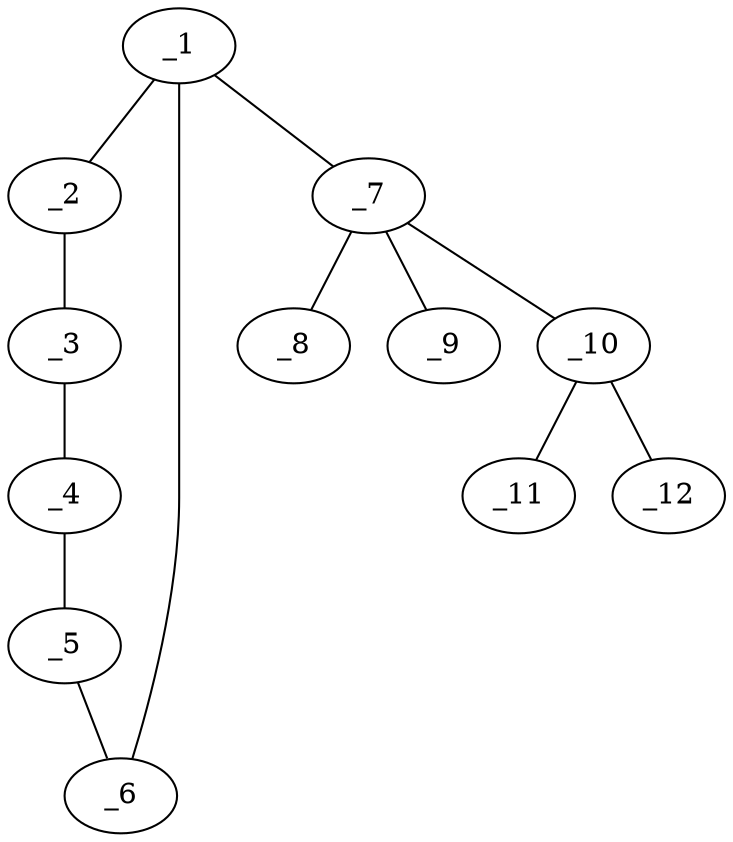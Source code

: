 graph molid623992 {
	_1	 [charge=0,
		chem=1,
		symbol="C  ",
		x=3,
		y="-0.25"];
	_2	 [charge=0,
		chem=1,
		symbol="C  ",
		x="2.134",
		y="-0.75"];
	_1 -- _2	 [valence=1];
	_6	 [charge=0,
		chem=1,
		symbol="C  ",
		x="3.866",
		y="-0.75"];
	_1 -- _6	 [valence=2];
	_7	 [charge=0,
		chem=5,
		symbol="S  ",
		x=3,
		y="0.75"];
	_1 -- _7	 [valence=1];
	_3	 [charge=0,
		chem=1,
		symbol="C  ",
		x="2.134",
		y="-1.75"];
	_2 -- _3	 [valence=2];
	_4	 [charge=0,
		chem=1,
		symbol="C  ",
		x=3,
		y="-2.25"];
	_3 -- _4	 [valence=1];
	_5	 [charge=0,
		chem=1,
		symbol="C  ",
		x="3.866",
		y="-1.75"];
	_4 -- _5	 [valence=2];
	_5 -- _6	 [valence=1];
	_8	 [charge=0,
		chem=2,
		symbol="O  ",
		x=4,
		y="0.75"];
	_7 -- _8	 [valence=2];
	_9	 [charge=0,
		chem=2,
		symbol="O  ",
		x=2,
		y="0.75"];
	_7 -- _9	 [valence=2];
	_10	 [charge=0,
		chem=1,
		symbol="C  ",
		x=3,
		y="1.75"];
	_7 -- _10	 [valence=1];
	_11	 [charge=0,
		chem=1,
		symbol="C  ",
		x="3.866",
		y="2.25"];
	_10 -- _11	 [valence=1];
	_12	 [charge=0,
		chem=1,
		symbol="C  ",
		x="2.134",
		y="2.25"];
	_10 -- _12	 [valence=2];
}
